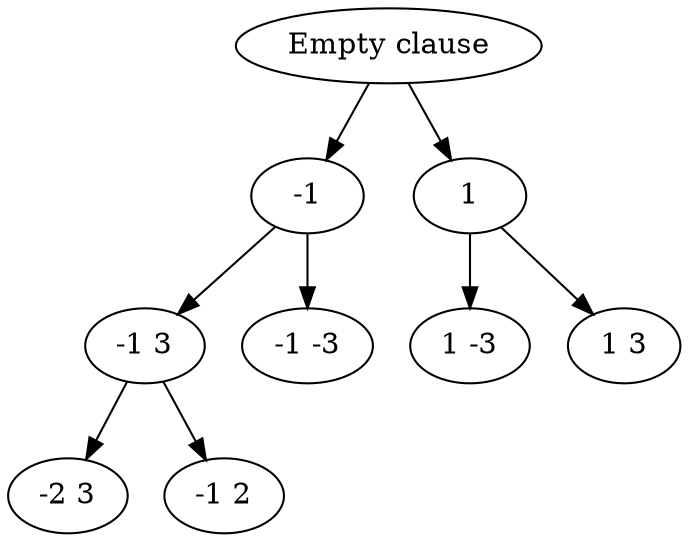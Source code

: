 digraph G {
0 -> 1;
0 -> 2;
1 -> 3;
1 -> 4;
3 -> 5;
3 -> 6;
2 -> 7;
2 -> 8;
0 [label="Empty clause"] 
1 [label="-1"] 
2 [label="1"] 
3 [label="-1 3"] 
4 [label="-1 -3"] 
5 [label="-2 3"] 
6 [label="-1 2"] 
7 [label="1 -3"] 
8 [label="1 3"] 
}
